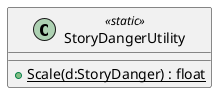 @startuml
class StoryDangerUtility <<static>> {
    + {static} Scale(d:StoryDanger) : float
}
@enduml
